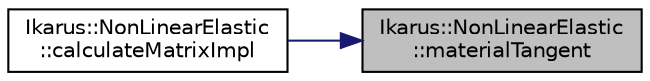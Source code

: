 digraph "Ikarus::NonLinearElastic::materialTangent"
{
 // LATEX_PDF_SIZE
  edge [fontname="Helvetica",fontsize="10",labelfontname="Helvetica",labelfontsize="10"];
  node [fontname="Helvetica",fontsize="10",shape=record];
  rankdir="RL";
  Node1 [label="Ikarus::NonLinearElastic\l::materialTangent",height=0.2,width=0.4,color="black", fillcolor="grey75", style="filled", fontcolor="black",tooltip="Get the material tangent for the given strain."];
  Node1 -> Node2 [dir="back",color="midnightblue",fontsize="10",style="solid",fontname="Helvetica"];
  Node2 [label="Ikarus::NonLinearElastic\l::calculateMatrixImpl",height=0.2,width=0.4,color="black", fillcolor="white", style="filled",URL="$a01484.html#aa54197bd165210db66028abcda00be24",tooltip="Calculate the matrix associated with the given Requirement."];
}
